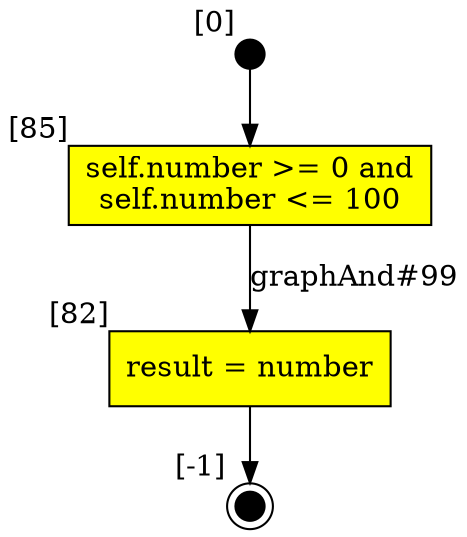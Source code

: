 digraph CLG {
  82 [shape="box", label="result = number", style=filled, fillcolor=yellow, xlabel="[82]"];
  83 [style=filled, fillcolor=black, shape="doublecircle", label="", fixedsize=true, width=.2, height=.2, xlabel="[-1]"];
  84 [style=filled, fillcolor=black, shape="circle", label="", fixedsize=true, width=.2, height=.2, xlabel="[0]"];
  85 [shape="box", label="self.number >= 0 and
self.number <= 100
", style=filled, fillcolor=yellow, xlabel="[85]"];
  82 -> 83;
  84 -> 85;
  85 -> 82[label="graphAnd#99"];
}
